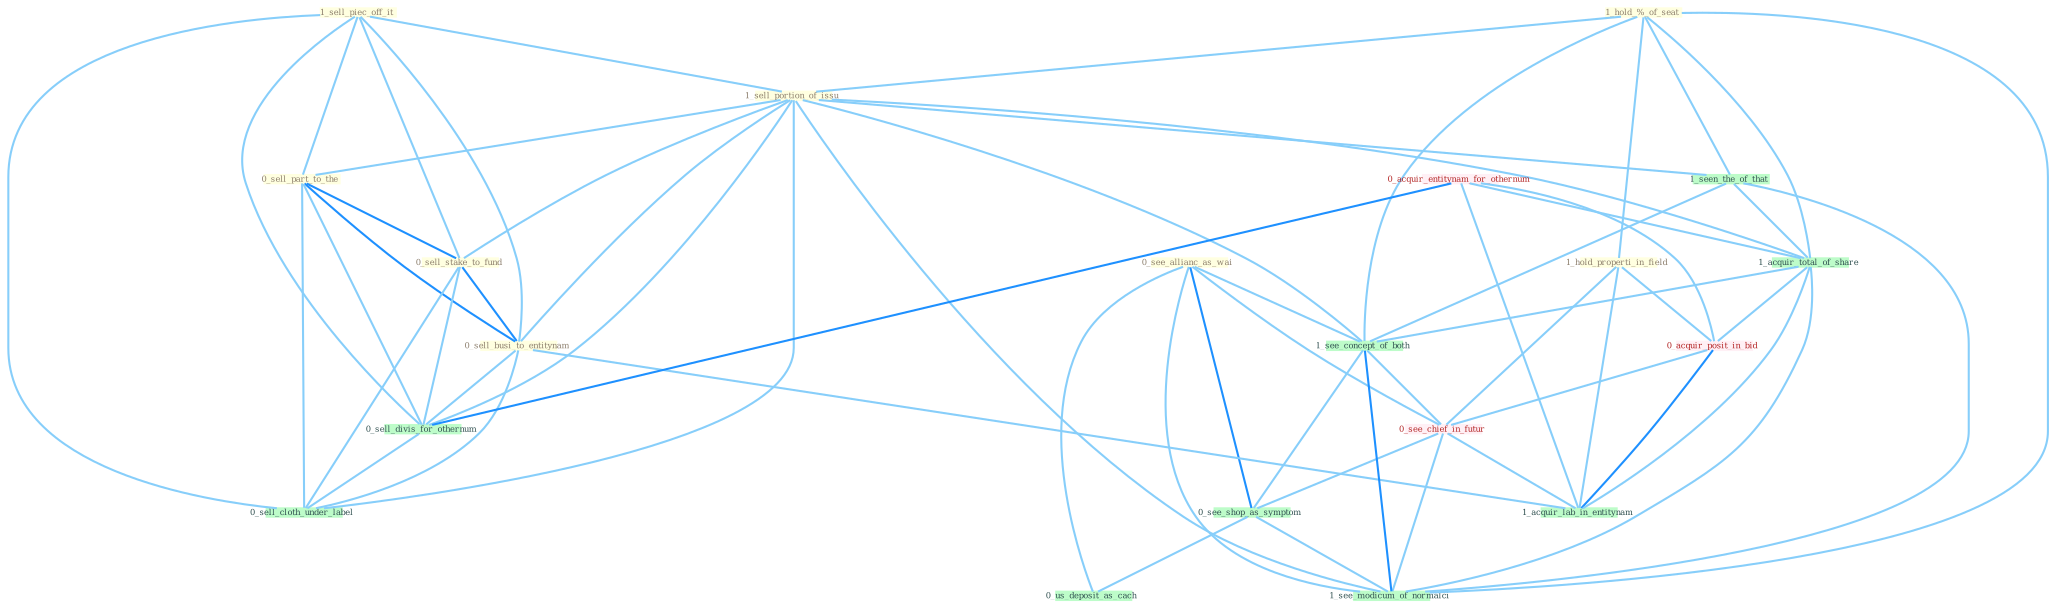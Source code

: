 Graph G{ 
    node
    [shape=polygon,style=filled,width=.5,height=.06,color="#BDFCC9",fixedsize=true,fontsize=4,
    fontcolor="#2f4f4f"];
    {node
    [color="#ffffe0", fontcolor="#8b7d6b"] "1_hold_%_of_seat " "1_sell_piec_off_it " "1_sell_portion_of_issu " "0_sell_part_to_the " "0_see_allianc_as_wai " "0_sell_stake_to_fund " "0_sell_busi_to_entitynam " "1_hold_properti_in_field "}
{node [color="#fff0f5", fontcolor="#b22222"] "0_acquir_entitynam_for_othernum " "0_acquir_posit_in_bid " "0_see_chief_in_futur "}
edge [color="#B0E2FF"];

	"1_hold_%_of_seat " -- "1_sell_portion_of_issu " [w="1", color="#87cefa" ];
	"1_hold_%_of_seat " -- "1_hold_properti_in_field " [w="1", color="#87cefa" ];
	"1_hold_%_of_seat " -- "1_seen_the_of_that " [w="1", color="#87cefa" ];
	"1_hold_%_of_seat " -- "1_acquir_total_of_share " [w="1", color="#87cefa" ];
	"1_hold_%_of_seat " -- "1_see_concept_of_both " [w="1", color="#87cefa" ];
	"1_hold_%_of_seat " -- "1_see_modicum_of_normalci " [w="1", color="#87cefa" ];
	"1_sell_piec_off_it " -- "1_sell_portion_of_issu " [w="1", color="#87cefa" ];
	"1_sell_piec_off_it " -- "0_sell_part_to_the " [w="1", color="#87cefa" ];
	"1_sell_piec_off_it " -- "0_sell_stake_to_fund " [w="1", color="#87cefa" ];
	"1_sell_piec_off_it " -- "0_sell_busi_to_entitynam " [w="1", color="#87cefa" ];
	"1_sell_piec_off_it " -- "0_sell_divis_for_othernum " [w="1", color="#87cefa" ];
	"1_sell_piec_off_it " -- "0_sell_cloth_under_label " [w="1", color="#87cefa" ];
	"1_sell_portion_of_issu " -- "0_sell_part_to_the " [w="1", color="#87cefa" ];
	"1_sell_portion_of_issu " -- "0_sell_stake_to_fund " [w="1", color="#87cefa" ];
	"1_sell_portion_of_issu " -- "0_sell_busi_to_entitynam " [w="1", color="#87cefa" ];
	"1_sell_portion_of_issu " -- "1_seen_the_of_that " [w="1", color="#87cefa" ];
	"1_sell_portion_of_issu " -- "0_sell_divis_for_othernum " [w="1", color="#87cefa" ];
	"1_sell_portion_of_issu " -- "1_acquir_total_of_share " [w="1", color="#87cefa" ];
	"1_sell_portion_of_issu " -- "0_sell_cloth_under_label " [w="1", color="#87cefa" ];
	"1_sell_portion_of_issu " -- "1_see_concept_of_both " [w="1", color="#87cefa" ];
	"1_sell_portion_of_issu " -- "1_see_modicum_of_normalci " [w="1", color="#87cefa" ];
	"0_sell_part_to_the " -- "0_sell_stake_to_fund " [w="2", color="#1e90ff" , len=0.8];
	"0_sell_part_to_the " -- "0_sell_busi_to_entitynam " [w="2", color="#1e90ff" , len=0.8];
	"0_sell_part_to_the " -- "0_sell_divis_for_othernum " [w="1", color="#87cefa" ];
	"0_sell_part_to_the " -- "0_sell_cloth_under_label " [w="1", color="#87cefa" ];
	"0_see_allianc_as_wai " -- "1_see_concept_of_both " [w="1", color="#87cefa" ];
	"0_see_allianc_as_wai " -- "0_see_chief_in_futur " [w="1", color="#87cefa" ];
	"0_see_allianc_as_wai " -- "0_see_shop_as_symptom " [w="2", color="#1e90ff" , len=0.8];
	"0_see_allianc_as_wai " -- "0_us_deposit_as_cach " [w="1", color="#87cefa" ];
	"0_see_allianc_as_wai " -- "1_see_modicum_of_normalci " [w="1", color="#87cefa" ];
	"0_sell_stake_to_fund " -- "0_sell_busi_to_entitynam " [w="2", color="#1e90ff" , len=0.8];
	"0_sell_stake_to_fund " -- "0_sell_divis_for_othernum " [w="1", color="#87cefa" ];
	"0_sell_stake_to_fund " -- "0_sell_cloth_under_label " [w="1", color="#87cefa" ];
	"0_sell_busi_to_entitynam " -- "0_sell_divis_for_othernum " [w="1", color="#87cefa" ];
	"0_sell_busi_to_entitynam " -- "0_sell_cloth_under_label " [w="1", color="#87cefa" ];
	"0_sell_busi_to_entitynam " -- "1_acquir_lab_in_entitynam " [w="1", color="#87cefa" ];
	"1_hold_properti_in_field " -- "0_acquir_posit_in_bid " [w="1", color="#87cefa" ];
	"1_hold_properti_in_field " -- "0_see_chief_in_futur " [w="1", color="#87cefa" ];
	"1_hold_properti_in_field " -- "1_acquir_lab_in_entitynam " [w="1", color="#87cefa" ];
	"0_acquir_entitynam_for_othernum " -- "0_sell_divis_for_othernum " [w="2", color="#1e90ff" , len=0.8];
	"0_acquir_entitynam_for_othernum " -- "1_acquir_total_of_share " [w="1", color="#87cefa" ];
	"0_acquir_entitynam_for_othernum " -- "0_acquir_posit_in_bid " [w="1", color="#87cefa" ];
	"0_acquir_entitynam_for_othernum " -- "1_acquir_lab_in_entitynam " [w="1", color="#87cefa" ];
	"1_seen_the_of_that " -- "1_acquir_total_of_share " [w="1", color="#87cefa" ];
	"1_seen_the_of_that " -- "1_see_concept_of_both " [w="1", color="#87cefa" ];
	"1_seen_the_of_that " -- "1_see_modicum_of_normalci " [w="1", color="#87cefa" ];
	"0_sell_divis_for_othernum " -- "0_sell_cloth_under_label " [w="1", color="#87cefa" ];
	"1_acquir_total_of_share " -- "0_acquir_posit_in_bid " [w="1", color="#87cefa" ];
	"1_acquir_total_of_share " -- "1_see_concept_of_both " [w="1", color="#87cefa" ];
	"1_acquir_total_of_share " -- "1_acquir_lab_in_entitynam " [w="1", color="#87cefa" ];
	"1_acquir_total_of_share " -- "1_see_modicum_of_normalci " [w="1", color="#87cefa" ];
	"0_acquir_posit_in_bid " -- "0_see_chief_in_futur " [w="1", color="#87cefa" ];
	"0_acquir_posit_in_bid " -- "1_acquir_lab_in_entitynam " [w="2", color="#1e90ff" , len=0.8];
	"1_see_concept_of_both " -- "0_see_chief_in_futur " [w="1", color="#87cefa" ];
	"1_see_concept_of_both " -- "0_see_shop_as_symptom " [w="1", color="#87cefa" ];
	"1_see_concept_of_both " -- "1_see_modicum_of_normalci " [w="2", color="#1e90ff" , len=0.8];
	"0_see_chief_in_futur " -- "0_see_shop_as_symptom " [w="1", color="#87cefa" ];
	"0_see_chief_in_futur " -- "1_acquir_lab_in_entitynam " [w="1", color="#87cefa" ];
	"0_see_chief_in_futur " -- "1_see_modicum_of_normalci " [w="1", color="#87cefa" ];
	"0_see_shop_as_symptom " -- "0_us_deposit_as_cach " [w="1", color="#87cefa" ];
	"0_see_shop_as_symptom " -- "1_see_modicum_of_normalci " [w="1", color="#87cefa" ];
}